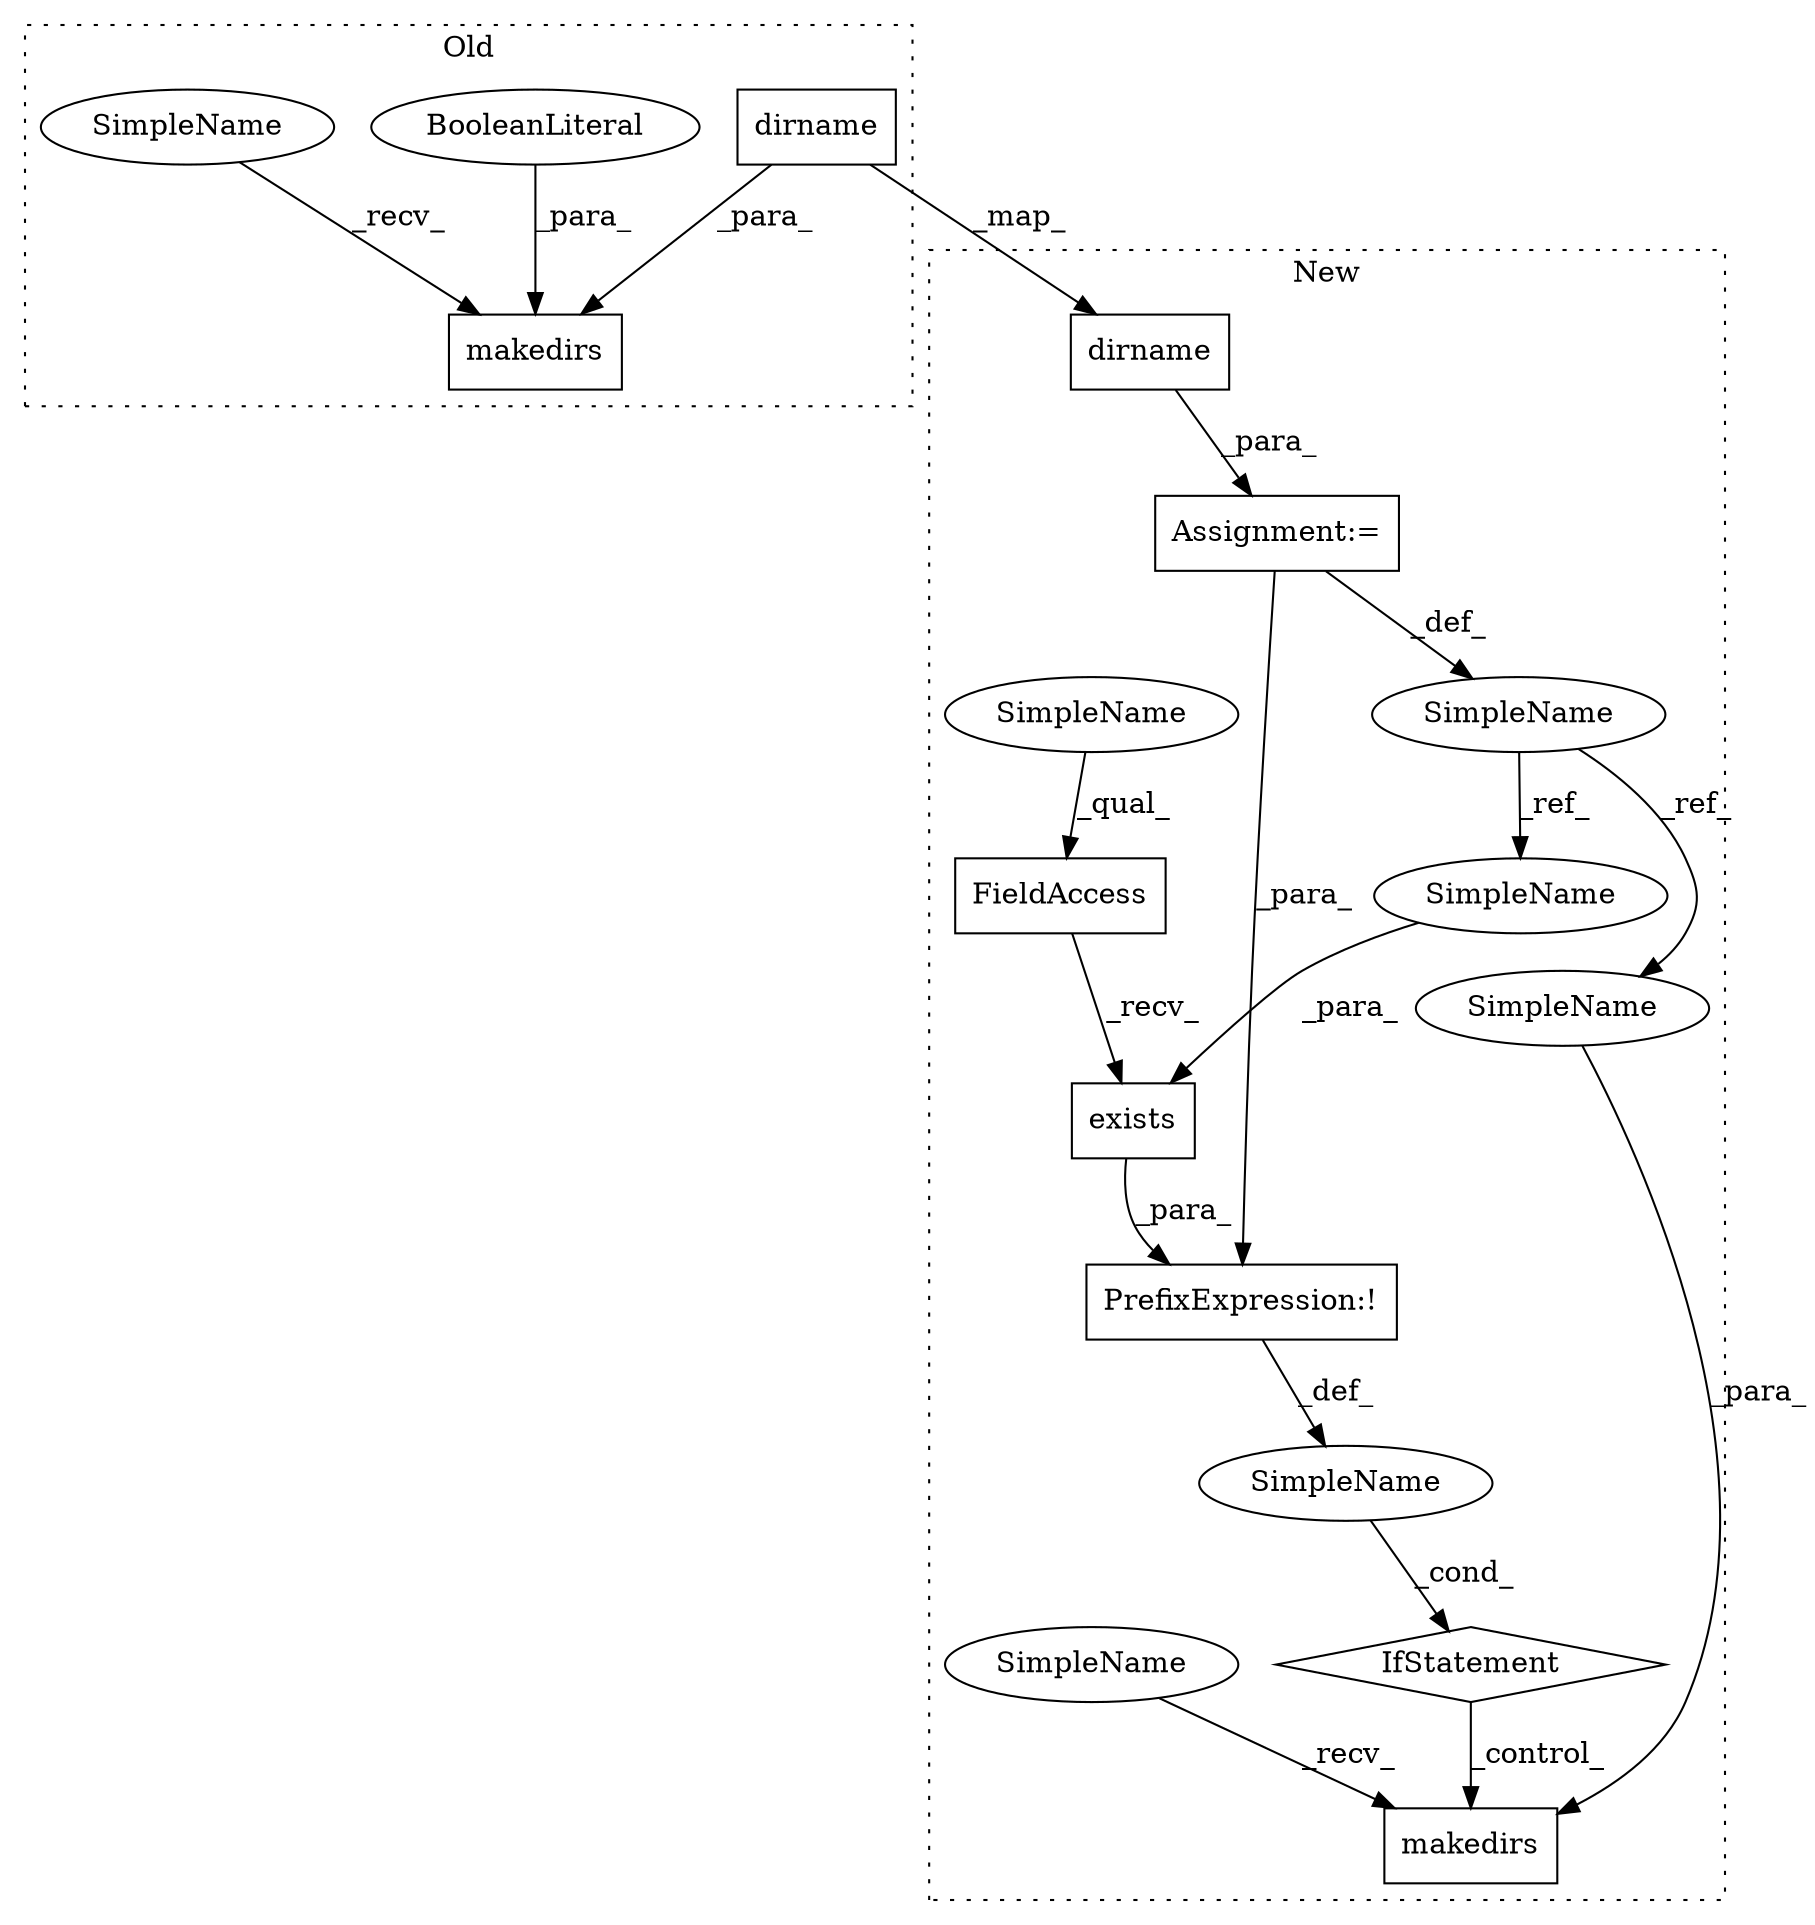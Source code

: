 digraph G {
subgraph cluster0 {
1 [label="makedirs" a="32" s="436,476" l="9,1" shape="box"];
10 [label="BooleanLiteral" a="9" s="472" l="4" shape="ellipse"];
11 [label="dirname" a="32" s="453,470" l="8,1" shape="box"];
13 [label="SimpleName" a="42" s="433" l="2" shape="ellipse"];
label = "Old";
style="dotted";
}
subgraph cluster1 {
2 [label="exists" a="32" s="512,529" l="7,1" shape="box"];
3 [label="IfStatement" a="25" s="499,530" l="4,2" shape="diamond"];
4 [label="FieldAccess" a="22" s="504" l="7" shape="box"];
5 [label="PrefixExpression:!" a="38" s="503" l="1" shape="box"];
6 [label="makedirs" a="32" s="543,562" l="9,1" shape="box"];
7 [label="SimpleName" a="42" s="456" l="10" shape="ellipse"];
8 [label="SimpleName" a="42" s="" l="" shape="ellipse"];
9 [label="Assignment:=" a="7" s="466" l="1" shape="box"];
12 [label="dirname" a="32" s="475,492" l="8,1" shape="box"];
14 [label="SimpleName" a="42" s="504" l="2" shape="ellipse"];
15 [label="SimpleName" a="42" s="540" l="2" shape="ellipse"];
16 [label="SimpleName" a="42" s="519" l="10" shape="ellipse"];
17 [label="SimpleName" a="42" s="552" l="10" shape="ellipse"];
label = "New";
style="dotted";
}
2 -> 5 [label="_para_"];
3 -> 6 [label="_control_"];
4 -> 2 [label="_recv_"];
5 -> 8 [label="_def_"];
7 -> 16 [label="_ref_"];
7 -> 17 [label="_ref_"];
8 -> 3 [label="_cond_"];
9 -> 5 [label="_para_"];
9 -> 7 [label="_def_"];
10 -> 1 [label="_para_"];
11 -> 12 [label="_map_"];
11 -> 1 [label="_para_"];
12 -> 9 [label="_para_"];
13 -> 1 [label="_recv_"];
14 -> 4 [label="_qual_"];
15 -> 6 [label="_recv_"];
16 -> 2 [label="_para_"];
17 -> 6 [label="_para_"];
}